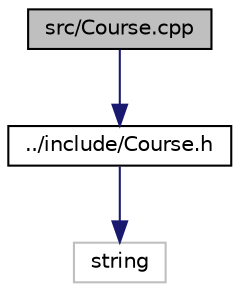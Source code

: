 digraph "src/Course.cpp"
{
 // LATEX_PDF_SIZE
  edge [fontname="Helvetica",fontsize="10",labelfontname="Helvetica",labelfontsize="10"];
  node [fontname="Helvetica",fontsize="10",shape=record];
  Node1 [label="src/Course.cpp",height=0.2,width=0.4,color="black", fillcolor="grey75", style="filled", fontcolor="black",tooltip="Implementación de la clase Course."];
  Node1 -> Node2 [color="midnightblue",fontsize="10",style="solid",fontname="Helvetica"];
  Node2 [label="../include/Course.h",height=0.2,width=0.4,color="black", fillcolor="white", style="filled",URL="$Course_8h.html",tooltip="Definición de la clase Course para manejar información de cursos."];
  Node2 -> Node3 [color="midnightblue",fontsize="10",style="solid",fontname="Helvetica"];
  Node3 [label="string",height=0.2,width=0.4,color="grey75", fillcolor="white", style="filled",tooltip=" "];
}

